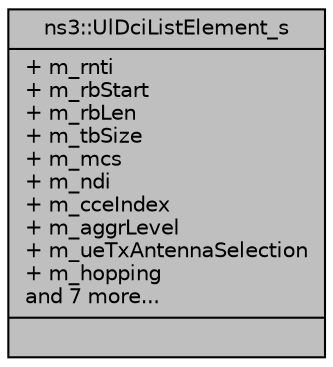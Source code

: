 digraph "ns3::UlDciListElement_s"
{
  edge [fontname="Helvetica",fontsize="10",labelfontname="Helvetica",labelfontsize="10"];
  node [fontname="Helvetica",fontsize="10",shape=record];
  Node1 [label="{ns3::UlDciListElement_s\n|+ m_rnti\l+ m_rbStart\l+ m_rbLen\l+ m_tbSize\l+ m_mcs\l+ m_ndi\l+ m_cceIndex\l+ m_aggrLevel\l+ m_ueTxAntennaSelection\l+ m_hopping\land 7 more...\l|}",height=0.2,width=0.4,color="black", fillcolor="grey75", style="filled", fontcolor="black"];
}
